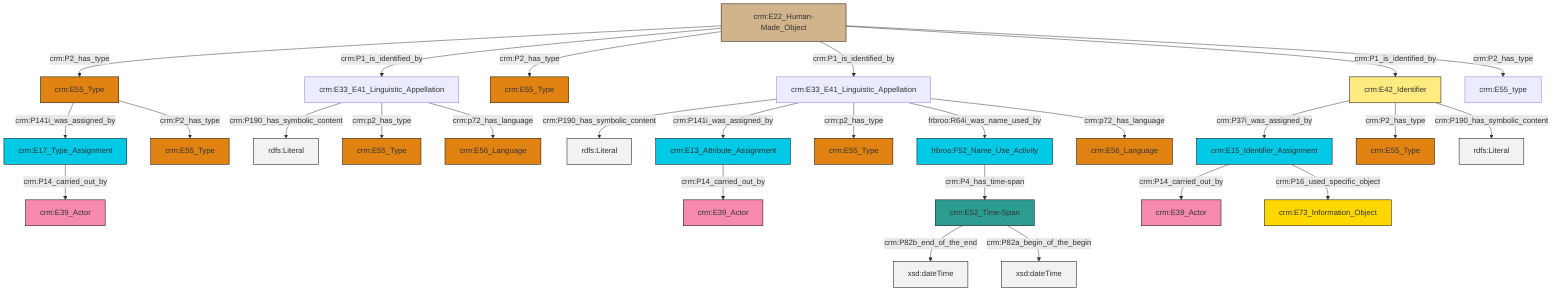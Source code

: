 graph TD
classDef Literal fill:#f2f2f2,stroke:#000000;
classDef CRM_Entity fill:#FFFFFF,stroke:#000000;
classDef Temporal_Entity fill:#00C9E6, stroke:#000000;
classDef Type fill:#E18312, stroke:#000000;
classDef Time-Span fill:#2C9C91, stroke:#000000;
classDef Appellation fill:#FFEB7F, stroke:#000000;
classDef Place fill:#008836, stroke:#000000;
classDef Persistent_Item fill:#B266B2, stroke:#000000;
classDef Conceptual_Object fill:#FFD700, stroke:#000000;
classDef Physical_Thing fill:#D2B48C, stroke:#000000;
classDef Actor fill:#f58aad, stroke:#000000;
classDef PC_Classes fill:#4ce600, stroke:#000000;
classDef Multi fill:#cccccc,stroke:#000000;

4["crm:E33_E41_Linguistic_Appellation"]:::Default -->|crm:P190_has_symbolic_content| 5[rdfs:Literal]:::Literal
0["crm:E22_Human-Made_Object"]:::Physical_Thing -->|crm:P2_has_type| 6["crm:E55_Type"]:::Type
0["crm:E22_Human-Made_Object"]:::Physical_Thing -->|crm:P1_is_identified_by| 4["crm:E33_E41_Linguistic_Appellation"]:::Default
7["crm:E33_E41_Linguistic_Appellation"]:::Default -->|crm:P190_has_symbolic_content| 8[rdfs:Literal]:::Literal
9["crm:E17_Type_Assignment"]:::Temporal_Entity -->|crm:P14_carried_out_by| 2["crm:E39_Actor"]:::Actor
4["crm:E33_E41_Linguistic_Appellation"]:::Default -->|crm:p2_has_type| 10["crm:E55_Type"]:::Type
16["crm:E15_Identifier_Assignment"]:::Temporal_Entity -->|crm:P14_carried_out_by| 17["crm:E39_Actor"]:::Actor
0["crm:E22_Human-Made_Object"]:::Physical_Thing -->|crm:P2_has_type| 20["crm:E55_Type"]:::Type
16["crm:E15_Identifier_Assignment"]:::Temporal_Entity -->|crm:P16_used_specific_object| 18["crm:E73_Information_Object"]:::Conceptual_Object
0["crm:E22_Human-Made_Object"]:::Physical_Thing -->|crm:P1_is_identified_by| 7["crm:E33_E41_Linguistic_Appellation"]:::Default
22["crm:E42_Identifier"]:::Appellation -->|crm:P37i_was_assigned_by| 16["crm:E15_Identifier_Assignment"]:::Temporal_Entity
0["crm:E22_Human-Made_Object"]:::Physical_Thing -->|crm:P1_is_identified_by| 22["crm:E42_Identifier"]:::Appellation
6["crm:E55_Type"]:::Type -->|crm:P141i_was_assigned_by| 9["crm:E17_Type_Assignment"]:::Temporal_Entity
11["crm:E13_Attribute_Assignment"]:::Temporal_Entity -->|crm:P14_carried_out_by| 33["crm:E39_Actor"]:::Actor
7["crm:E33_E41_Linguistic_Appellation"]:::Default -->|crm:P141i_was_assigned_by| 11["crm:E13_Attribute_Assignment"]:::Temporal_Entity
43["crm:E52_Time-Span"]:::Time-Span -->|crm:P82b_end_of_the_end| 44[xsd:dateTime]:::Literal
6["crm:E55_Type"]:::Type -->|crm:P2_has_type| 14["crm:E55_Type"]:::Type
22["crm:E42_Identifier"]:::Appellation -->|crm:P2_has_type| 38["crm:E55_Type"]:::Type
7["crm:E33_E41_Linguistic_Appellation"]:::Default -->|crm:p2_has_type| 46["crm:E55_Type"]:::Type
43["crm:E52_Time-Span"]:::Time-Span -->|crm:P82a_begin_of_the_begin| 47[xsd:dateTime]:::Literal
7["crm:E33_E41_Linguistic_Appellation"]:::Default -->|frbroo:R64i_was_name_used_by| 29["frbroo:F52_Name_Use_Activity"]:::Temporal_Entity
7["crm:E33_E41_Linguistic_Appellation"]:::Default -->|crm:p72_has_language| 25["crm:E56_Language"]:::Type
4["crm:E33_E41_Linguistic_Appellation"]:::Default -->|crm:p72_has_language| 40["crm:E56_Language"]:::Type
22["crm:E42_Identifier"]:::Appellation -->|crm:P190_has_symbolic_content| 49[rdfs:Literal]:::Literal
0["crm:E22_Human-Made_Object"]:::Physical_Thing -->|crm:P2_has_type| 27["crm:E55_type"]:::Default
29["frbroo:F52_Name_Use_Activity"]:::Temporal_Entity -->|crm:P4_has_time-span| 43["crm:E52_Time-Span"]:::Time-Span